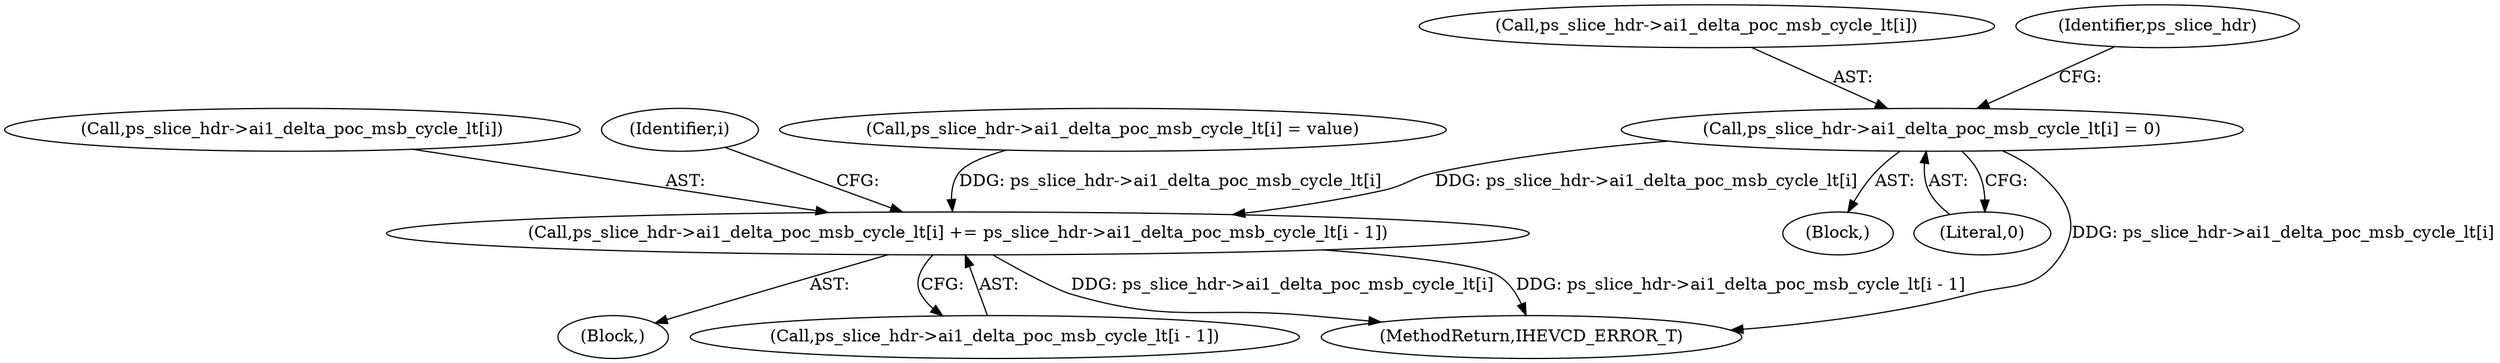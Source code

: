 digraph "0_Android_7c9be319a279654e55a6d757265f88c61a16a4d5@array" {
"1000999" [label="(Call,ps_slice_hdr->ai1_delta_poc_msb_cycle_lt[i] = 0)"];
"1001035" [label="(Call,ps_slice_hdr->ai1_delta_poc_msb_cycle_lt[i] += ps_slice_hdr->ai1_delta_poc_msb_cycle_lt[i - 1])"];
"1001000" [label="(Call,ps_slice_hdr->ai1_delta_poc_msb_cycle_lt[i])"];
"1002685" [label="(MethodReturn,IHEVCD_ERROR_T)"];
"1001009" [label="(Identifier,ps_slice_hdr)"];
"1000999" [label="(Call,ps_slice_hdr->ai1_delta_poc_msb_cycle_lt[i] = 0)"];
"1001036" [label="(Call,ps_slice_hdr->ai1_delta_poc_msb_cycle_lt[i])"];
"1000900" [label="(Identifier,i)"];
"1001035" [label="(Call,ps_slice_hdr->ai1_delta_poc_msb_cycle_lt[i] += ps_slice_hdr->ai1_delta_poc_msb_cycle_lt[i - 1])"];
"1001034" [label="(Block,)"];
"1001041" [label="(Call,ps_slice_hdr->ai1_delta_poc_msb_cycle_lt[i - 1])"];
"1001017" [label="(Call,ps_slice_hdr->ai1_delta_poc_msb_cycle_lt[i] = value)"];
"1001005" [label="(Literal,0)"];
"1000901" [label="(Block,)"];
"1000999" -> "1000901"  [label="AST: "];
"1000999" -> "1001005"  [label="CFG: "];
"1001000" -> "1000999"  [label="AST: "];
"1001005" -> "1000999"  [label="AST: "];
"1001009" -> "1000999"  [label="CFG: "];
"1000999" -> "1002685"  [label="DDG: ps_slice_hdr->ai1_delta_poc_msb_cycle_lt[i]"];
"1000999" -> "1001035"  [label="DDG: ps_slice_hdr->ai1_delta_poc_msb_cycle_lt[i]"];
"1001035" -> "1001034"  [label="AST: "];
"1001035" -> "1001041"  [label="CFG: "];
"1001036" -> "1001035"  [label="AST: "];
"1001041" -> "1001035"  [label="AST: "];
"1000900" -> "1001035"  [label="CFG: "];
"1001035" -> "1002685"  [label="DDG: ps_slice_hdr->ai1_delta_poc_msb_cycle_lt[i - 1]"];
"1001035" -> "1002685"  [label="DDG: ps_slice_hdr->ai1_delta_poc_msb_cycle_lt[i]"];
"1001017" -> "1001035"  [label="DDG: ps_slice_hdr->ai1_delta_poc_msb_cycle_lt[i]"];
}
